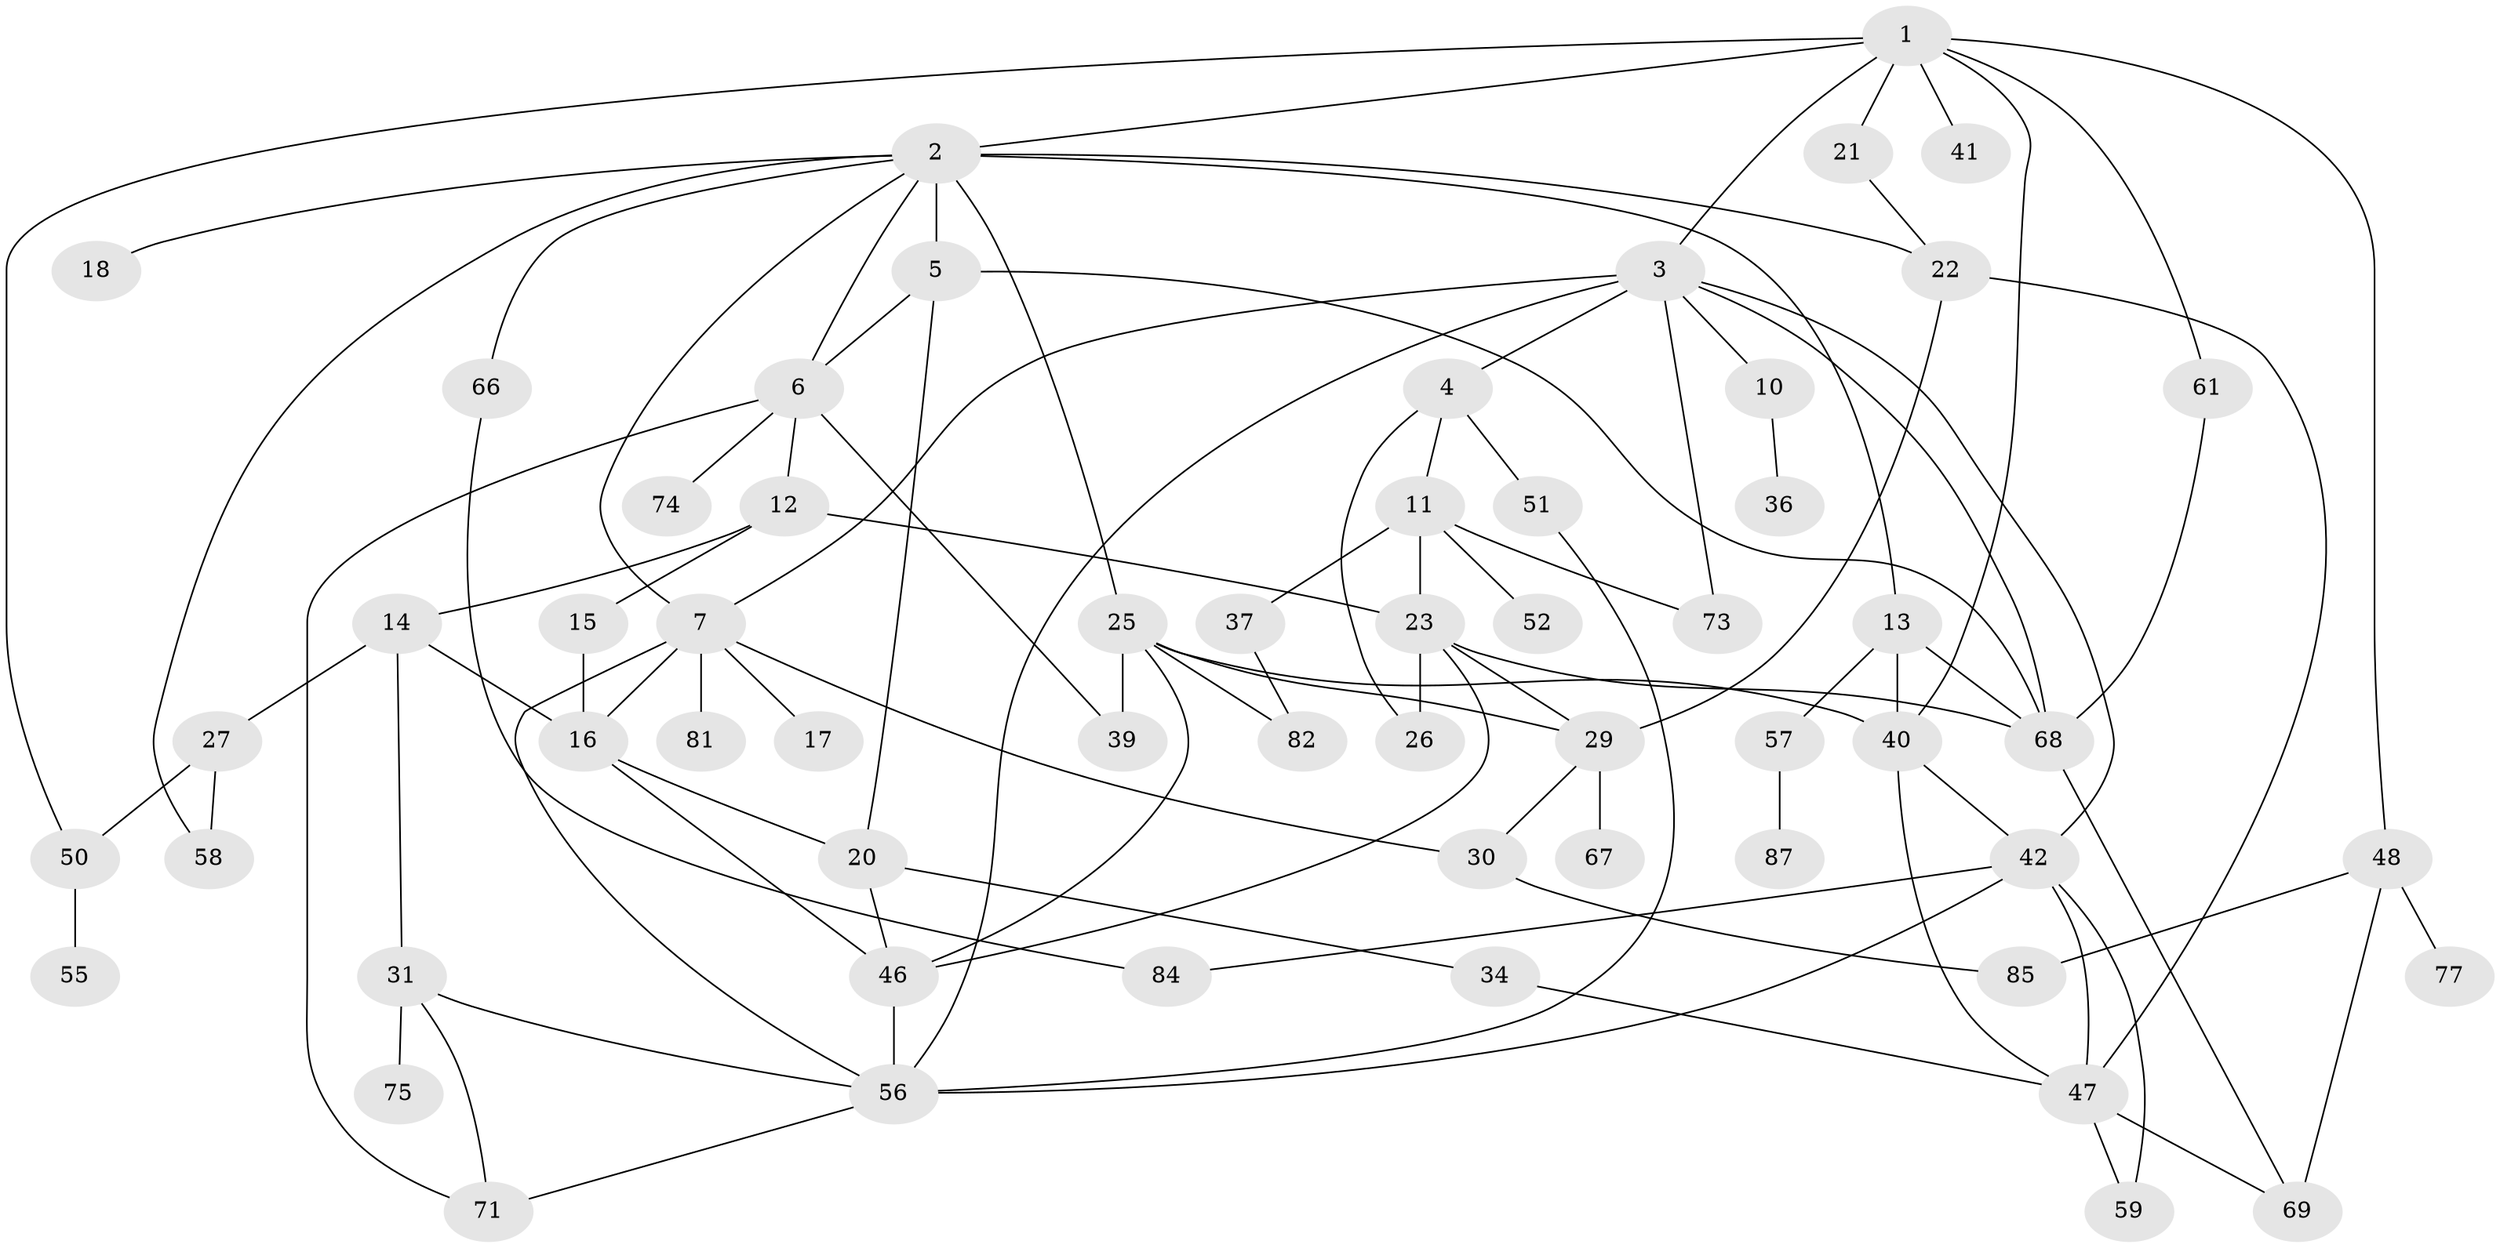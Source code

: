 // Generated by graph-tools (version 1.1) at 2025/23/03/03/25 07:23:32]
// undirected, 59 vertices, 99 edges
graph export_dot {
graph [start="1"]
  node [color=gray90,style=filled];
  1;
  2 [super="+8"];
  3 [super="+9"];
  4 [super="+43"];
  5 [super="+28"];
  6 [super="+54"];
  7 [super="+62"];
  10;
  11 [super="+19"];
  12 [super="+49"];
  13 [super="+70"];
  14;
  15;
  16 [super="+33"];
  17;
  18 [super="+38"];
  20 [super="+32"];
  21;
  22 [super="+24"];
  23 [super="+79"];
  25 [super="+45"];
  26;
  27;
  29 [super="+35"];
  30 [super="+44"];
  31 [super="+64"];
  34;
  36;
  37;
  39;
  40 [super="+83"];
  41;
  42 [super="+80"];
  46 [super="+53"];
  47 [super="+78"];
  48 [super="+65"];
  50 [super="+76"];
  51 [super="+63"];
  52;
  55;
  56 [super="+60"];
  57;
  58;
  59;
  61;
  66;
  67 [super="+72"];
  68;
  69;
  71 [super="+86"];
  73;
  74;
  75;
  77;
  81;
  82;
  84;
  85;
  87;
  1 -- 2;
  1 -- 3;
  1 -- 21;
  1 -- 40;
  1 -- 41;
  1 -- 48;
  1 -- 50;
  1 -- 61;
  2 -- 5;
  2 -- 13;
  2 -- 18;
  2 -- 66;
  2 -- 22 [weight=2];
  2 -- 25;
  2 -- 58;
  2 -- 7;
  2 -- 6;
  3 -- 4;
  3 -- 7;
  3 -- 42;
  3 -- 68;
  3 -- 73;
  3 -- 10;
  3 -- 56;
  4 -- 11;
  4 -- 51;
  4 -- 26;
  5 -- 6;
  5 -- 20;
  5 -- 68;
  6 -- 12;
  6 -- 39;
  6 -- 74;
  6 -- 71;
  7 -- 17;
  7 -- 30;
  7 -- 81;
  7 -- 16;
  7 -- 56;
  10 -- 36;
  11 -- 52;
  11 -- 73;
  11 -- 37;
  11 -- 23;
  12 -- 14;
  12 -- 15;
  12 -- 23;
  13 -- 57;
  13 -- 68;
  13 -- 40;
  14 -- 16;
  14 -- 27;
  14 -- 31;
  15 -- 16;
  16 -- 20;
  16 -- 46;
  20 -- 34;
  20 -- 46;
  21 -- 22;
  22 -- 29;
  22 -- 47;
  23 -- 26;
  23 -- 68;
  23 -- 29;
  23 -- 46;
  25 -- 82;
  25 -- 40;
  25 -- 39;
  25 -- 29;
  25 -- 46;
  27 -- 58;
  27 -- 50;
  29 -- 67;
  29 -- 30;
  30 -- 85;
  31 -- 56;
  31 -- 75;
  31 -- 71;
  34 -- 47;
  37 -- 82;
  40 -- 42;
  40 -- 47;
  42 -- 59;
  42 -- 84;
  42 -- 56;
  42 -- 47;
  46 -- 56;
  47 -- 59;
  47 -- 69;
  48 -- 69;
  48 -- 77;
  48 -- 85;
  50 -- 55;
  51 -- 56;
  56 -- 71;
  57 -- 87;
  61 -- 68;
  66 -- 84;
  68 -- 69;
}
